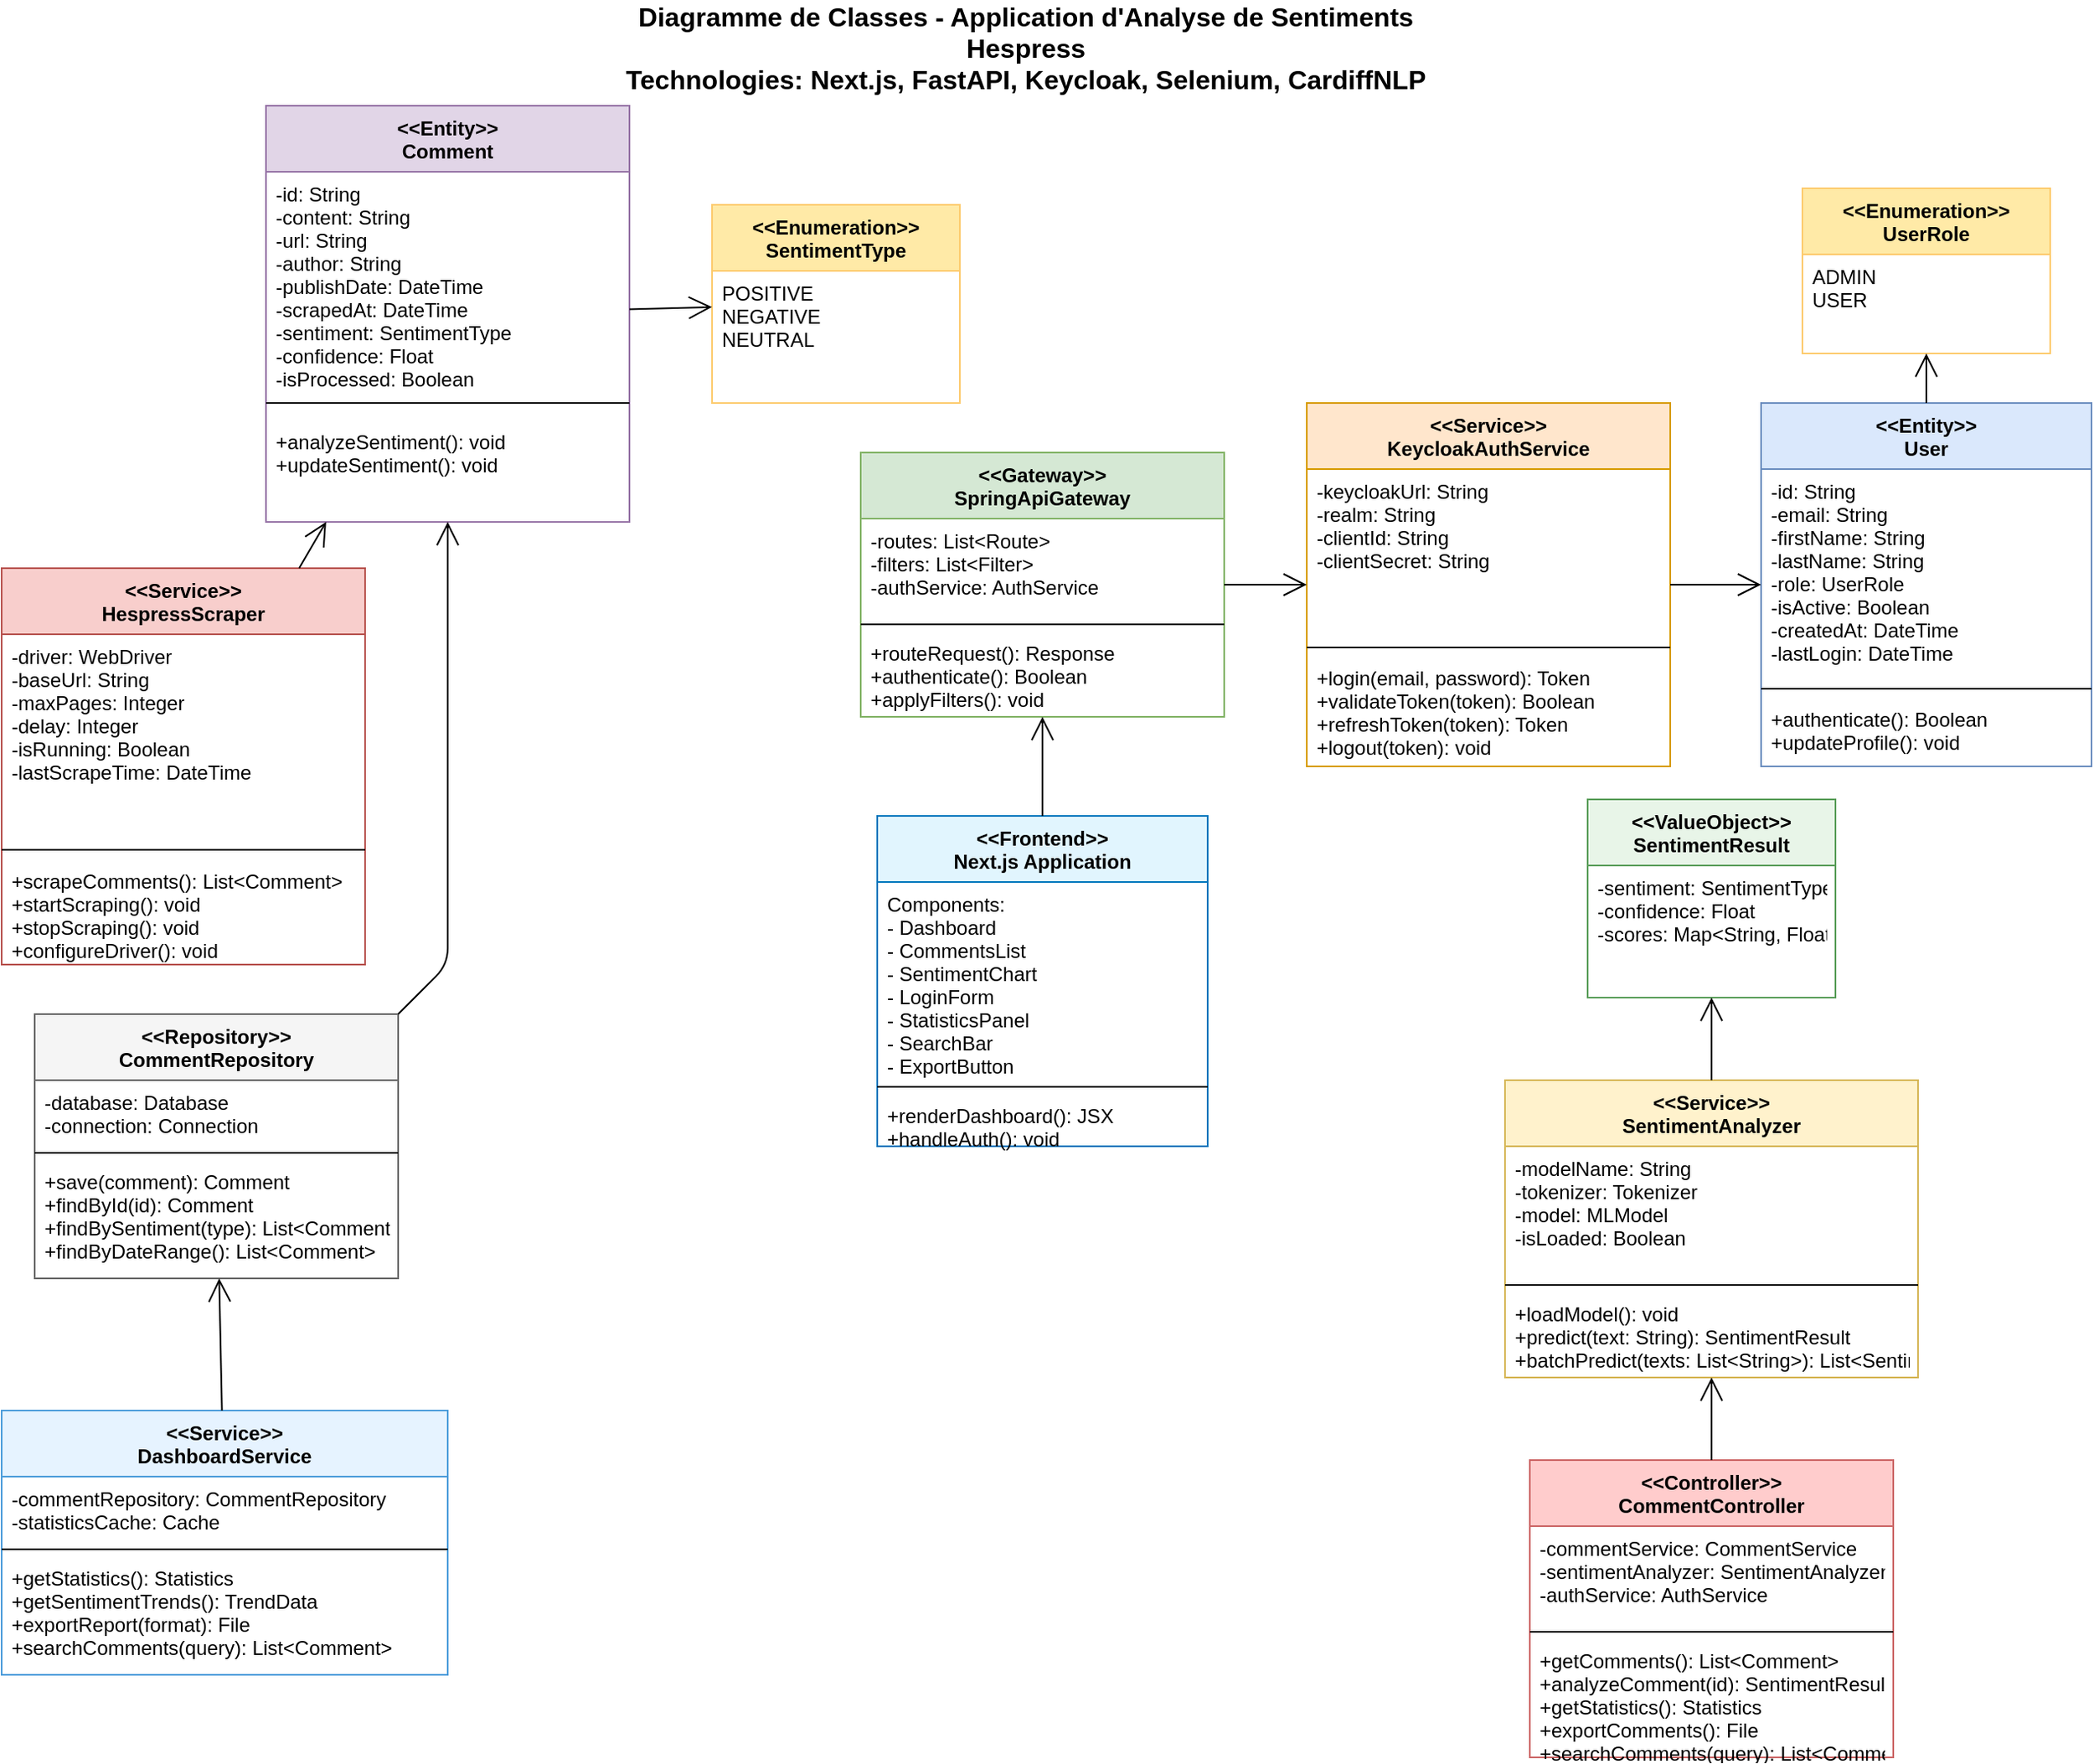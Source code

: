 <mxfile>
    <diagram name="Class Diagram - Sentiment Analysis App" id="class-diagram">
        <mxGraphModel dx="1014" dy="1891" grid="1" gridSize="10" guides="1" tooltips="1" connect="1" arrows="1" fold="1" page="1" pageScale="1" pageWidth="1600" pageHeight="1200" math="0" shadow="0">
            <root>
                <mxCell id="0"/>
                <mxCell id="1" parent="0"/>
                <mxCell id="User" value="&lt;&lt;Entity&gt;&gt;&#xa;User" style="swimlane;fontStyle=1;align=center;verticalAlign=top;childLayout=tableLayout;horizontal=1;startSize=40;horizontalStack=0;resizeParent=1;resizeLast=0;collapsible=1;marginBottom=0;rounded=0;shadow=0;strokeWidth=1;fillColor=#dae8fc;strokeColor=#6c8ebf;" parent="1" vertex="1">
                    <mxGeometry x="1095" y="190" width="200" height="220" as="geometry"/>
                </mxCell>
                <mxCell id="User-attr" value="-id: String&#xa;-email: String&#xa;-firstName: String&#xa;-lastName: String&#xa;-role: UserRole&#xa;-isActive: Boolean&#xa;-createdAt: DateTime&#xa;-lastLogin: DateTime" style="text;strokeColor=none;fillColor=none;align=left;verticalAlign=top;spacingLeft=4;spacingRight=4;overflow=hidden;rotatable=0;points=[[0,0.5],[1,0.5]];portConstraint=eastwest;" parent="User" vertex="1">
                    <mxGeometry y="40" width="200" height="128" as="geometry"/>
                </mxCell>
                <mxCell id="User-line" value="" style="line;strokeWidth=1;fillColor=none;align=left;verticalAlign=middle;spacingTop=-1;spacingLeft=3;spacingRight=3;rotatable=0;labelPosition=right;points=[];portConstraint=eastwest;" parent="User" vertex="1">
                    <mxGeometry y="168" width="200" height="10" as="geometry"/>
                </mxCell>
                <mxCell id="User-methods" value="+authenticate(): Boolean&#xa;+updateProfile(): void" style="text;strokeColor=none;fillColor=none;align=left;verticalAlign=top;spacingLeft=4;spacingRight=4;overflow=hidden;rotatable=0;points=[[0,0.5],[1,0.5]];portConstraint=eastwest;" parent="User" vertex="1">
                    <mxGeometry y="178" width="200" height="42" as="geometry"/>
                </mxCell>
                <mxCell id="Comment" value="&lt;&lt;Entity&gt;&gt;&#xa;Comment" style="swimlane;fontStyle=1;align=center;verticalAlign=top;childLayout=tableLayout;horizontal=1;startSize=40;horizontalStack=0;resizeParent=1;resizeLast=0;collapsible=1;marginBottom=0;rounded=0;shadow=0;strokeWidth=1;fillColor=#e1d5e7;strokeColor=#9673a6;" parent="1" vertex="1">
                    <mxGeometry x="190" y="10" width="220" height="252" as="geometry"/>
                </mxCell>
                <mxCell id="Comment-attr" value="-id: String&#xa;-content: String&#xa;-url: String&#xa;-author: String&#xa;-publishDate: DateTime&#xa;-scrapedAt: DateTime&#xa;-sentiment: SentimentType&#xa;-confidence: Float&#xa;-isProcessed: Boolean" style="text;strokeColor=none;fillColor=none;align=left;verticalAlign=top;spacingLeft=4;spacingRight=4;overflow=hidden;rotatable=0;points=[[0,0.5],[1,0.5]];portConstraint=eastwest;" parent="Comment" vertex="1">
                    <mxGeometry y="40" width="220" height="130" as="geometry"/>
                </mxCell>
                <mxCell id="Comment-line" value="" style="line;strokeWidth=1;fillColor=none;align=left;verticalAlign=middle;spacingTop=-1;spacingLeft=3;spacingRight=3;rotatable=0;labelPosition=right;points=[];portConstraint=eastwest;" parent="Comment" vertex="1">
                    <mxGeometry y="170" width="220" height="20" as="geometry"/>
                </mxCell>
                <mxCell id="Comment-methods" value="+analyzeSentiment(): void&#xa;+updateSentiment(): void" style="text;strokeColor=none;fillColor=none;align=left;verticalAlign=top;spacingLeft=4;spacingRight=4;overflow=hidden;rotatable=0;points=[[0,0.5],[1,0.5]];portConstraint=eastwest;" parent="Comment" vertex="1">
                    <mxGeometry y="190" width="220" height="62" as="geometry"/>
                </mxCell>
                <mxCell id="SentimentAnalyzer" value="&lt;&lt;Service&gt;&gt;&#xa;SentimentAnalyzer" style="swimlane;fontStyle=1;align=center;verticalAlign=top;childLayout=tableLayout;horizontal=1;startSize=40;horizontalStack=0;resizeParent=1;resizeLast=0;collapsible=1;marginBottom=0;rounded=0;shadow=0;strokeWidth=1;fillColor=#fff2cc;strokeColor=#d6b656;" parent="1" vertex="1">
                    <mxGeometry x="940" y="600" width="250" height="180" as="geometry"/>
                </mxCell>
                <mxCell id="SentimentAnalyzer-attr" value="-modelName: String&#xa;-tokenizer: Tokenizer&#xa;-model: MLModel&#xa;-isLoaded: Boolean" style="text;strokeColor=none;fillColor=none;align=left;verticalAlign=top;spacingLeft=4;spacingRight=4;overflow=hidden;rotatable=0;points=[[0,0.5],[1,0.5]];portConstraint=eastwest;" parent="SentimentAnalyzer" vertex="1">
                    <mxGeometry y="40" width="250" height="80" as="geometry"/>
                </mxCell>
                <mxCell id="SentimentAnalyzer-line" value="" style="line;strokeWidth=1;fillColor=none;align=left;verticalAlign=middle;spacingTop=-1;spacingLeft=3;spacingRight=3;rotatable=0;labelPosition=right;points=[];portConstraint=eastwest;" parent="SentimentAnalyzer" vertex="1">
                    <mxGeometry y="120" width="250" height="8" as="geometry"/>
                </mxCell>
                <mxCell id="SentimentAnalyzer-methods" value="+loadModel(): void&#xa;+predict(text: String): SentimentResult&#xa;+batchPredict(texts: List&lt;String&gt;): List&lt;SentimentResult&gt;" style="text;strokeColor=none;fillColor=none;align=left;verticalAlign=top;spacingLeft=4;spacingRight=4;overflow=hidden;rotatable=0;points=[[0,0.5],[1,0.5]];portConstraint=eastwest;" parent="SentimentAnalyzer" vertex="1">
                    <mxGeometry y="128" width="250" height="52" as="geometry"/>
                </mxCell>
                <mxCell id="HespressScraper" value="&lt;&lt;Service&gt;&gt;&#xa;HespressScraper" style="swimlane;fontStyle=1;align=center;verticalAlign=top;childLayout=tableLayout;horizontal=1;startSize=40;horizontalStack=0;resizeParent=1;resizeLast=0;collapsible=1;marginBottom=0;rounded=0;shadow=0;strokeWidth=1;fillColor=#f8cecc;strokeColor=#b85450;" parent="1" vertex="1">
                    <mxGeometry x="30" y="290" width="220" height="240" as="geometry"/>
                </mxCell>
                <mxCell id="HespressScraper-attr" value="-driver: WebDriver&#xa;-baseUrl: String&#xa;-maxPages: Integer&#xa;-delay: Integer&#xa;-isRunning: Boolean&#xa;-lastScrapeTime: DateTime" style="text;strokeColor=none;fillColor=none;align=left;verticalAlign=top;spacingLeft=4;spacingRight=4;overflow=hidden;rotatable=0;points=[[0,0.5],[1,0.5]];portConstraint=eastwest;" parent="HespressScraper" vertex="1">
                    <mxGeometry y="40" width="220" height="125" as="geometry"/>
                </mxCell>
                <mxCell id="HespressScraper-line" value="" style="line;strokeWidth=1;fillColor=none;align=left;verticalAlign=middle;spacingTop=-1;spacingLeft=3;spacingRight=3;rotatable=0;labelPosition=right;points=[];portConstraint=eastwest;" parent="HespressScraper" vertex="1">
                    <mxGeometry y="165" width="220" height="11" as="geometry"/>
                </mxCell>
                <mxCell id="HespressScraper-methods" value="+scrapeComments(): List&lt;Comment&gt;&#xa;+startScraping(): void&#xa;+stopScraping(): void&#xa;+configureDriver(): void" style="text;strokeColor=none;fillColor=none;align=left;verticalAlign=top;spacingLeft=4;spacingRight=4;overflow=hidden;rotatable=0;points=[[0,0.5],[1,0.5]];portConstraint=eastwest;" parent="HespressScraper" vertex="1">
                    <mxGeometry y="176" width="220" height="64" as="geometry"/>
                </mxCell>
                <mxCell id="ApiGateway" value="&lt;&lt;Gateway&gt;&gt;&#xa;SpringApiGateway" style="swimlane;fontStyle=1;align=center;verticalAlign=top;childLayout=tableLayout;horizontal=1;startSize=40;horizontalStack=0;resizeParent=1;resizeLast=0;collapsible=1;marginBottom=0;rounded=0;shadow=0;strokeWidth=1;fillColor=#d5e8d4;strokeColor=#82b366;" parent="1" vertex="1">
                    <mxGeometry x="550" y="220" width="220" height="160" as="geometry"/>
                </mxCell>
                <mxCell id="ApiGateway-attr" value="-routes: List&lt;Route&gt;&#xa;-filters: List&lt;Filter&gt;&#xa;-authService: AuthService" style="text;strokeColor=none;fillColor=none;align=left;verticalAlign=top;spacingLeft=4;spacingRight=4;overflow=hidden;rotatable=0;points=[[0,0.5],[1,0.5]];portConstraint=eastwest;" parent="ApiGateway" vertex="1">
                    <mxGeometry y="40" width="220" height="60" as="geometry"/>
                </mxCell>
                <mxCell id="ApiGateway-line" value="" style="line;strokeWidth=1;fillColor=none;align=left;verticalAlign=middle;spacingTop=-1;spacingLeft=3;spacingRight=3;rotatable=0;labelPosition=right;points=[];portConstraint=eastwest;" parent="ApiGateway" vertex="1">
                    <mxGeometry y="100" width="220" height="8" as="geometry"/>
                </mxCell>
                <mxCell id="ApiGateway-methods" value="+routeRequest(): Response&#xa;+authenticate(): Boolean&#xa;+applyFilters(): void" style="text;strokeColor=none;fillColor=none;align=left;verticalAlign=top;spacingLeft=4;spacingRight=4;overflow=hidden;rotatable=0;points=[[0,0.5],[1,0.5]];portConstraint=eastwest;" parent="ApiGateway" vertex="1">
                    <mxGeometry y="108" width="220" height="52" as="geometry"/>
                </mxCell>
                <mxCell id="AuthService" value="&lt;&lt;Service&gt;&gt;&#xa;KeycloakAuthService" style="swimlane;fontStyle=1;align=center;verticalAlign=top;childLayout=tableLayout;horizontal=1;startSize=40;horizontalStack=0;resizeParent=1;resizeLast=0;collapsible=1;marginBottom=0;rounded=0;shadow=0;strokeWidth=1;fillColor=#ffe6cc;strokeColor=#d79b00;" parent="1" vertex="1">
                    <mxGeometry x="820" y="190" width="220" height="220" as="geometry"/>
                </mxCell>
                <mxCell id="AuthService-attr" value="-keycloakUrl: String&#xa;-realm: String&#xa;-clientId: String&#xa;-clientSecret: String" style="text;strokeColor=none;fillColor=none;align=left;verticalAlign=top;spacingLeft=4;spacingRight=4;overflow=hidden;rotatable=0;points=[[0,0.5],[1,0.5]];portConstraint=eastwest;" parent="AuthService" vertex="1">
                    <mxGeometry y="40" width="220" height="103" as="geometry"/>
                </mxCell>
                <mxCell id="AuthService-line" value="" style="line;strokeWidth=1;fillColor=none;align=left;verticalAlign=middle;spacingTop=-1;spacingLeft=3;spacingRight=3;rotatable=0;labelPosition=right;points=[];portConstraint=eastwest;" parent="AuthService" vertex="1">
                    <mxGeometry y="143" width="220" height="10" as="geometry"/>
                </mxCell>
                <mxCell id="AuthService-methods" value="+login(email, password): Token&#xa;+validateToken(token): Boolean&#xa;+refreshToken(token): Token&#xa;+logout(token): void" style="text;strokeColor=none;fillColor=none;align=left;verticalAlign=top;spacingLeft=4;spacingRight=4;overflow=hidden;rotatable=0;points=[[0,0.5],[1,0.5]];portConstraint=eastwest;" parent="AuthService" vertex="1">
                    <mxGeometry y="153" width="220" height="67" as="geometry"/>
                </mxCell>
                <mxCell id="CommentRepository" value="&lt;&lt;Repository&gt;&gt;&#xa;CommentRepository" style="swimlane;fontStyle=1;align=center;verticalAlign=top;childLayout=tableLayout;horizontal=1;startSize=40;horizontalStack=0;resizeParent=1;resizeLast=0;collapsible=1;marginBottom=0;rounded=0;shadow=0;strokeWidth=1;fillColor=#f5f5f5;strokeColor=#666666;" parent="1" vertex="1">
                    <mxGeometry x="50" y="560" width="220" height="160" as="geometry"/>
                </mxCell>
                <mxCell id="CommentRepository-attr" value="-database: Database&#xa;-connection: Connection" style="text;strokeColor=none;fillColor=none;align=left;verticalAlign=top;spacingLeft=4;spacingRight=4;overflow=hidden;rotatable=0;points=[[0,0.5],[1,0.5]];portConstraint=eastwest;" parent="CommentRepository" vertex="1">
                    <mxGeometry y="40" width="220" height="40" as="geometry"/>
                </mxCell>
                <mxCell id="CommentRepository-line" value="" style="line;strokeWidth=1;fillColor=none;align=left;verticalAlign=middle;spacingTop=-1;spacingLeft=3;spacingRight=3;rotatable=0;labelPosition=right;points=[];portConstraint=eastwest;" parent="CommentRepository" vertex="1">
                    <mxGeometry y="80" width="220" height="8" as="geometry"/>
                </mxCell>
                <mxCell id="CommentRepository-methods" value="+save(comment): Comment&#xa;+findById(id): Comment&#xa;+findBySentiment(type): List&lt;Comment&gt;&#xa;+findByDateRange(): List&lt;Comment&gt;" style="text;strokeColor=none;fillColor=none;align=left;verticalAlign=top;spacingLeft=4;spacingRight=4;overflow=hidden;rotatable=0;points=[[0,0.5],[1,0.5]];portConstraint=eastwest;" parent="CommentRepository" vertex="1">
                    <mxGeometry y="88" width="220" height="72" as="geometry"/>
                </mxCell>
                <mxCell id="DashboardService" value="&lt;&lt;Service&gt;&gt;&#xa;DashboardService" style="swimlane;fontStyle=1;align=center;verticalAlign=top;childLayout=tableLayout;horizontal=1;startSize=40;horizontalStack=0;resizeParent=1;resizeLast=0;collapsible=1;marginBottom=0;rounded=0;shadow=0;strokeWidth=1;fillColor=#e6f3ff;strokeColor=#4d9ddb;" parent="1" vertex="1">
                    <mxGeometry x="30" y="800" width="270" height="160" as="geometry"/>
                </mxCell>
                <mxCell id="DashboardService-attr" value="-commentRepository: CommentRepository&#xa;-statisticsCache: Cache" style="text;strokeColor=none;fillColor=none;align=left;verticalAlign=top;spacingLeft=4;spacingRight=4;overflow=hidden;rotatable=0;points=[[0,0.5],[1,0.5]];portConstraint=eastwest;" parent="DashboardService" vertex="1">
                    <mxGeometry y="40" width="270" height="40" as="geometry"/>
                </mxCell>
                <mxCell id="DashboardService-line" value="" style="line;strokeWidth=1;fillColor=none;align=left;verticalAlign=middle;spacingTop=-1;spacingLeft=3;spacingRight=3;rotatable=0;labelPosition=right;points=[];portConstraint=eastwest;" parent="DashboardService" vertex="1">
                    <mxGeometry y="80" width="270" height="8" as="geometry"/>
                </mxCell>
                <mxCell id="DashboardService-methods" value="+getStatistics(): Statistics&#xa;+getSentimentTrends(): TrendData&#xa;+exportReport(format): File&#xa;+searchComments(query): List&lt;Comment&gt;" style="text;strokeColor=none;fillColor=none;align=left;verticalAlign=top;spacingLeft=4;spacingRight=4;overflow=hidden;rotatable=0;points=[[0,0.5],[1,0.5]];portConstraint=eastwest;" parent="DashboardService" vertex="1">
                    <mxGeometry y="88" width="270" height="72" as="geometry"/>
                </mxCell>
                <mxCell id="CommentController" value="&lt;&lt;Controller&gt;&gt;&#xa;CommentController" style="swimlane;fontStyle=1;align=center;verticalAlign=top;childLayout=tableLayout;horizontal=1;startSize=40;horizontalStack=0;resizeParent=1;resizeLast=0;collapsible=1;marginBottom=0;rounded=0;shadow=0;strokeWidth=1;fillColor=#ffcccc;strokeColor=#cc6666;" parent="1" vertex="1">
                    <mxGeometry x="955" y="830" width="220" height="180" as="geometry"/>
                </mxCell>
                <mxCell id="CommentController-attr" value="-commentService: CommentService&#xa;-sentimentAnalyzer: SentimentAnalyzer&#xa;-authService: AuthService" style="text;strokeColor=none;fillColor=none;align=left;verticalAlign=top;spacingLeft=4;spacingRight=4;overflow=hidden;rotatable=0;points=[[0,0.5],[1,0.5]];portConstraint=eastwest;" parent="CommentController" vertex="1">
                    <mxGeometry y="40" width="220" height="60" as="geometry"/>
                </mxCell>
                <mxCell id="CommentController-line" value="" style="line;strokeWidth=1;fillColor=none;align=left;verticalAlign=middle;spacingTop=-1;spacingLeft=3;spacingRight=3;rotatable=0;labelPosition=right;points=[];portConstraint=eastwest;" parent="CommentController" vertex="1">
                    <mxGeometry y="100" width="220" height="8" as="geometry"/>
                </mxCell>
                <mxCell id="CommentController-methods" value="+getComments(): List&lt;Comment&gt;&#xa;+analyzeComment(id): SentimentResult&#xa;+getStatistics(): Statistics&#xa;+exportComments(): File&#xa;+searchComments(query): List&lt;Comment&gt;" style="text;strokeColor=none;fillColor=none;align=left;verticalAlign=top;spacingLeft=4;spacingRight=4;overflow=hidden;rotatable=0;points=[[0,0.5],[1,0.5]];portConstraint=eastwest;" parent="CommentController" vertex="1">
                    <mxGeometry y="108" width="220" height="72" as="geometry"/>
                </mxCell>
                <mxCell id="SentimentType" value="&lt;&lt;Enumeration&gt;&gt;&#xa;SentimentType" style="swimlane;fontStyle=1;align=center;verticalAlign=top;childLayout=tableLayout;horizontal=1;startSize=40;horizontalStack=0;resizeParent=1;resizeLast=0;collapsible=1;marginBottom=0;rounded=0;shadow=0;strokeWidth=1;fillColor=#ffeaa7;strokeColor=#fdcb6e;" parent="1" vertex="1">
                    <mxGeometry x="460" y="70" width="150" height="120" as="geometry"/>
                </mxCell>
                <mxCell id="SentimentType-values" value="POSITIVE&#xa;NEGATIVE&#xa;NEUTRAL" style="text;strokeColor=none;fillColor=none;align=left;verticalAlign=top;spacingLeft=4;spacingRight=4;overflow=hidden;rotatable=0;points=[[0,0.5],[1,0.5]];portConstraint=eastwest;" parent="SentimentType" vertex="1">
                    <mxGeometry y="40" width="150" height="80" as="geometry"/>
                </mxCell>
                <mxCell id="UserRole" value="&lt;&lt;Enumeration&gt;&gt;&#xa;UserRole" style="swimlane;fontStyle=1;align=center;verticalAlign=top;childLayout=tableLayout;horizontal=1;startSize=40;horizontalStack=0;resizeParent=1;resizeLast=0;collapsible=1;marginBottom=0;rounded=0;shadow=0;strokeWidth=1;fillColor=#ffeaa7;strokeColor=#fdcb6e;" parent="1" vertex="1">
                    <mxGeometry x="1120" y="60" width="150" height="100" as="geometry"/>
                </mxCell>
                <mxCell id="UserRole-values" value="ADMIN&#xa;USER" style="text;strokeColor=none;fillColor=none;align=left;verticalAlign=top;spacingLeft=4;spacingRight=4;overflow=hidden;rotatable=0;points=[[0,0.5],[1,0.5]];portConstraint=eastwest;" parent="UserRole" vertex="1">
                    <mxGeometry y="40" width="150" height="60" as="geometry"/>
                </mxCell>
                <mxCell id="SentimentResult" value="&lt;&lt;ValueObject&gt;&gt;&#xa;SentimentResult" style="swimlane;fontStyle=1;align=center;verticalAlign=top;childLayout=tableLayout;horizontal=1;startSize=40;horizontalStack=0;resizeParent=1;resizeLast=0;collapsible=1;marginBottom=0;rounded=0;shadow=0;strokeWidth=1;fillColor=#e8f5e8;strokeColor=#5a9e5a;" parent="1" vertex="1">
                    <mxGeometry x="990" y="430" width="150" height="120" as="geometry"/>
                </mxCell>
                <mxCell id="SentimentResult-attr" value="-sentiment: SentimentType&#xa;-confidence: Float&#xa;-scores: Map&lt;String, Float&gt;" style="text;strokeColor=none;fillColor=none;align=left;verticalAlign=top;spacingLeft=4;spacingRight=4;overflow=hidden;rotatable=0;points=[[0,0.5],[1,0.5]];portConstraint=eastwest;" parent="SentimentResult" vertex="1">
                    <mxGeometry y="40" width="150" height="80" as="geometry"/>
                </mxCell>
                <mxCell id="NextJSFrontend" value="&lt;&lt;Frontend&gt;&gt;&#xa;Next.js Application" style="swimlane;fontStyle=1;align=center;verticalAlign=top;childLayout=tableLayout;horizontal=1;startSize=40;horizontalStack=0;resizeParent=1;resizeLast=0;collapsible=1;marginBottom=0;rounded=0;shadow=0;strokeWidth=1;fillColor=#e1f5fe;strokeColor=#0277bd;" parent="1" vertex="1">
                    <mxGeometry x="560" y="440" width="200" height="200" as="geometry"/>
                </mxCell>
                <mxCell id="NextJSFrontend-components" value="Components:&#xa;- Dashboard&#xa;- CommentsList&#xa;- SentimentChart&#xa;- LoginForm&#xa;- StatisticsPanel&#xa;- SearchBar&#xa;- ExportButton" style="text;strokeColor=none;fillColor=none;align=left;verticalAlign=top;spacingLeft=4;spacingRight=4;overflow=hidden;rotatable=0;points=[[0,0.5],[1,0.5]];portConstraint=eastwest;" parent="NextJSFrontend" vertex="1">
                    <mxGeometry y="40" width="200" height="120" as="geometry"/>
                </mxCell>
                <mxCell id="NextJSFrontend-line" value="" style="line;strokeWidth=1;fillColor=none;align=left;verticalAlign=middle;spacingTop=-1;spacingLeft=3;spacingRight=3;rotatable=0;labelPosition=right;points=[];portConstraint=eastwest;" parent="NextJSFrontend" vertex="1">
                    <mxGeometry y="160" width="200" height="8" as="geometry"/>
                </mxCell>
                <mxCell id="NextJSFrontend-methods" value="+renderDashboard(): JSX&#xa;+handleAuth(): void" style="text;strokeColor=none;fillColor=none;align=left;verticalAlign=top;spacingLeft=4;spacingRight=4;overflow=hidden;rotatable=0;points=[[0,0.5],[1,0.5]];portConstraint=eastwest;" parent="NextJSFrontend" vertex="1">
                    <mxGeometry y="168" width="200" height="32" as="geometry"/>
                </mxCell>
                <mxCell id="user-role-rel" style="endArrow=open;endFill=1;endSize=12;html=1;" parent="1" source="User" target="UserRole" edge="1">
                    <mxGeometry width="160" relative="1" as="geometry">
                        <mxPoint x="270" y="130" as="sourcePoint"/>
                        <mxPoint x="430" y="130" as="targetPoint"/>
                    </mxGeometry>
                </mxCell>
                <mxCell id="comment-sentiment-rel" style="endArrow=open;endFill=1;endSize=12;html=1;" parent="1" source="Comment" target="SentimentType" edge="1">
                    <mxGeometry width="160" relative="1" as="geometry">
                        <mxPoint x="560" y="130" as="sourcePoint"/>
                        <mxPoint x="720" y="130" as="targetPoint"/>
                    </mxGeometry>
                </mxCell>
                <mxCell id="analyzer-result-rel" style="endArrow=open;endFill=1;endSize=12;html=1;" parent="1" source="SentimentAnalyzer" target="SentimentResult" edge="1">
                    <mxGeometry width="160" relative="1" as="geometry">
                        <mxPoint x="750" y="230" as="sourcePoint"/>
                        <mxPoint x="910" y="230" as="targetPoint"/>
                    </mxGeometry>
                </mxCell>
                <mxCell id="scraper-comment-rel" style="endArrow=open;endFill=1;endSize=12;html=1;" parent="1" source="HespressScraper" target="Comment" edge="1">
                    <mxGeometry width="160" relative="1" as="geometry">
                        <mxPoint x="270" y="350" as="sourcePoint"/>
                        <mxPoint x="430" y="350" as="targetPoint"/>
                    </mxGeometry>
                </mxCell>
                <mxCell id="repo-comment-rel" style="endArrow=open;endFill=1;endSize=12;html=1;exitX=1;exitY=0;exitDx=0;exitDy=0;" parent="1" source="CommentRepository" target="Comment" edge="1">
                    <mxGeometry width="160" relative="1" as="geometry">
                        <mxPoint x="170" y="530" as="sourcePoint"/>
                        <mxPoint x="430" y="560" as="targetPoint"/>
                        <Array as="points">
                            <mxPoint x="300" y="530"/>
                        </Array>
                    </mxGeometry>
                </mxCell>
                <mxCell id="dashboard-repo-rel" style="endArrow=open;endFill=1;endSize=12;html=1;" parent="1" source="DashboardService" target="CommentRepository" edge="1">
                    <mxGeometry width="160" relative="1" as="geometry">
                        <mxPoint x="320" y="640" as="sourcePoint"/>
                        <mxPoint x="270" y="640" as="targetPoint"/>
                    </mxGeometry>
                </mxCell>
                <mxCell id="controller-analyzer-rel" style="endArrow=open;endFill=1;endSize=12;html=1;" parent="1" source="CommentController" target="SentimentAnalyzer" edge="1">
                    <mxGeometry width="160" relative="1" as="geometry">
                        <mxPoint x="710" y="560" as="sourcePoint"/>
                        <mxPoint x="710" y="230" as="targetPoint"/>
                    </mxGeometry>
                </mxCell>
                <mxCell id="gateway-auth-rel" style="endArrow=open;endFill=1;endSize=12;html=1;" parent="1" source="ApiGateway" target="AuthService" edge="1">
                    <mxGeometry width="160" relative="1" as="geometry">
                        <mxPoint x="540" y="380" as="sourcePoint"/>
                        <mxPoint x="600" y="380" as="targetPoint"/>
                    </mxGeometry>
                </mxCell>
                <mxCell id="auth-user-rel" style="endArrow=open;endFill=1;endSize=12;html=1;" parent="1" source="AuthService" target="User" edge="1">
                    <mxGeometry width="160" relative="1" as="geometry">
                        <mxPoint x="600" y="300" as="sourcePoint"/>
                        <mxPoint x="250" y="150" as="targetPoint"/>
                    </mxGeometry>
                </mxCell>
                <mxCell id="frontend-gateway-rel" style="endArrow=open;endFill=1;endSize=12;html=1;" parent="1" source="NextJSFrontend" target="ApiGateway" edge="1">
                    <mxGeometry width="160" relative="1" as="geometry">
                        <mxPoint x="900" y="600" as="sourcePoint"/>
                        <mxPoint x="540" y="380" as="targetPoint"/>
                    </mxGeometry>
                </mxCell>
                <mxCell id="title" value="Diagramme de Classes - Application d&#39;Analyse de Sentiments Hespress&#xa;Technologies: Next.js, FastAPI, Keycloak, Selenium, CardiffNLP" style="text;html=1;strokeColor=none;fillColor=none;align=center;verticalAlign=middle;whiteSpace=wrap;rounded=0;fontSize=16;fontStyle=1;" parent="1" vertex="1">
                    <mxGeometry x="400" y="-50" width="500" height="50" as="geometry"/>
                </mxCell>
            </root>
        </mxGraphModel>
    </diagram>
</mxfile>